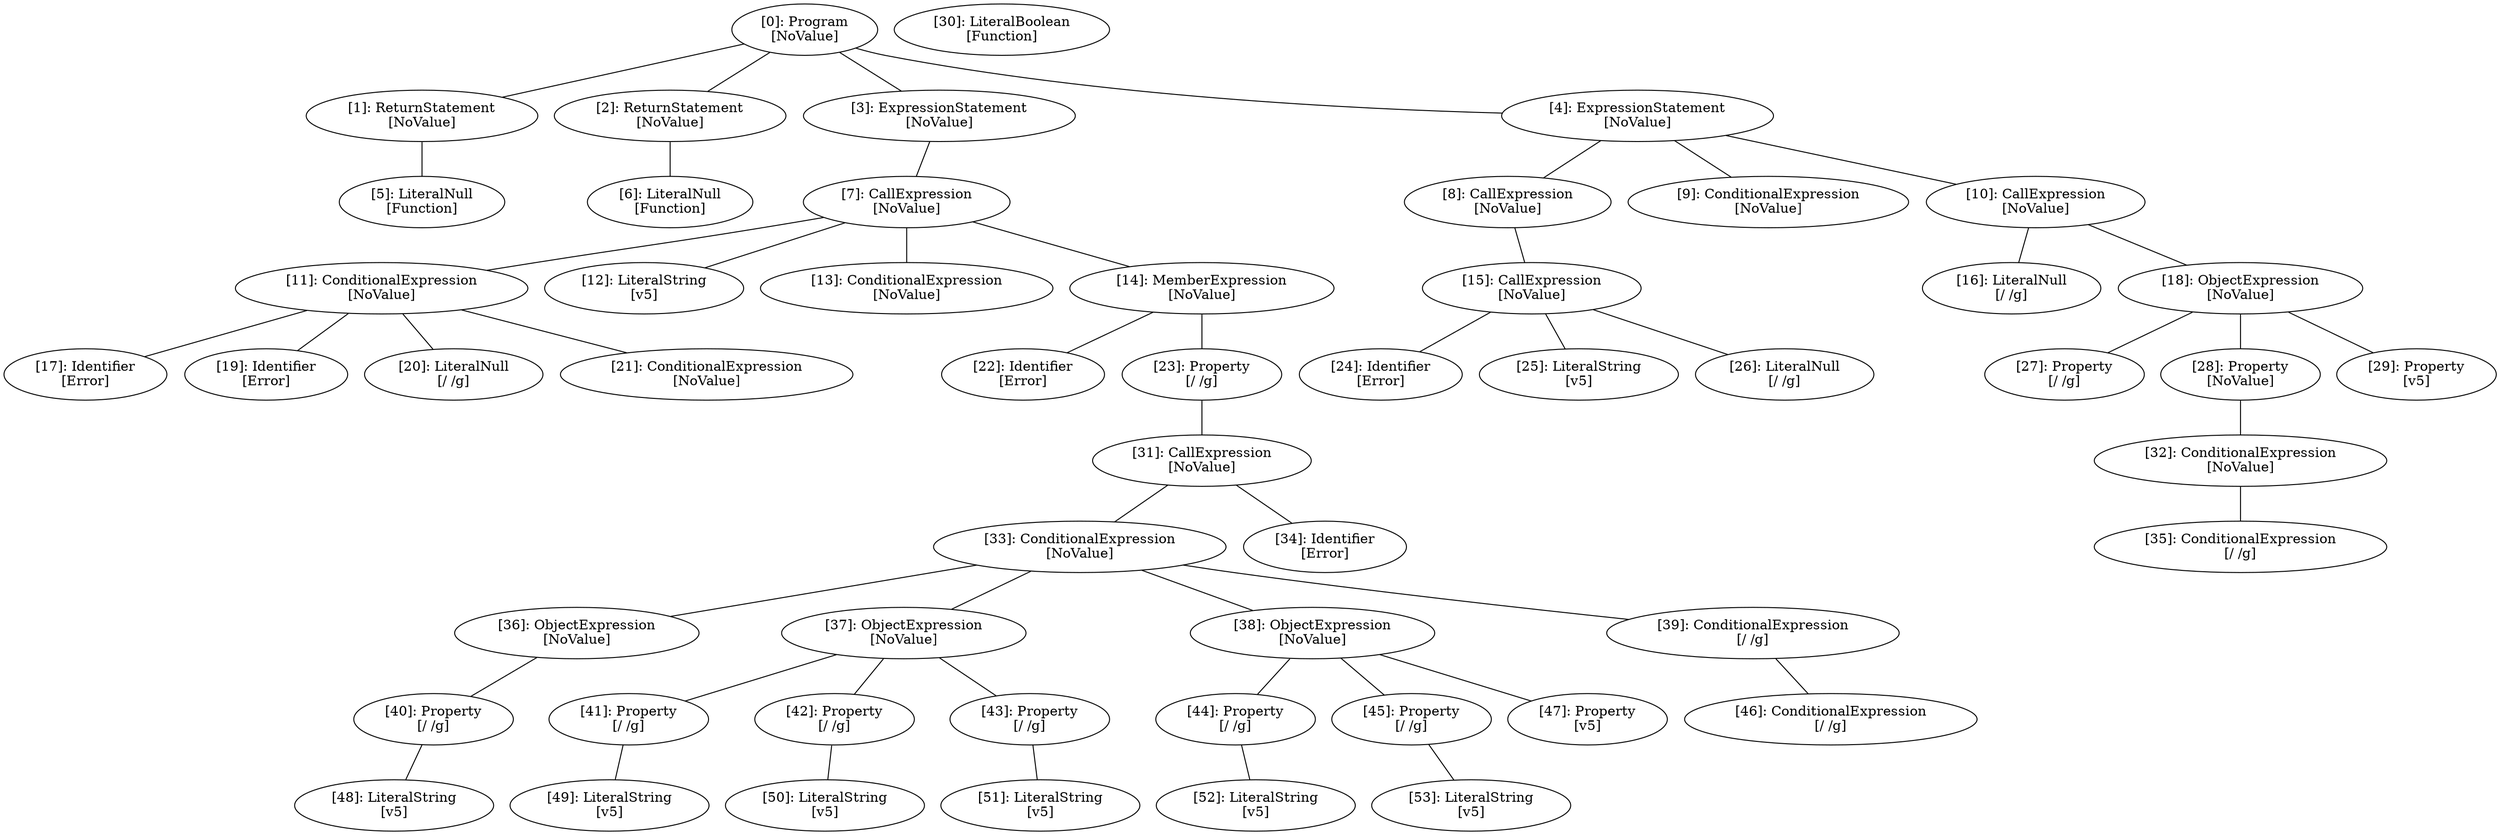 // Result
graph {
	0 [label="[0]: Program
[NoValue]"]
	1 [label="[1]: ReturnStatement
[NoValue]"]
	2 [label="[2]: ReturnStatement
[NoValue]"]
	3 [label="[3]: ExpressionStatement
[NoValue]"]
	4 [label="[4]: ExpressionStatement
[NoValue]"]
	5 [label="[5]: LiteralNull
[Function]"]
	6 [label="[6]: LiteralNull
[Function]"]
	7 [label="[7]: CallExpression
[NoValue]"]
	8 [label="[8]: CallExpression
[NoValue]"]
	9 [label="[9]: ConditionalExpression
[NoValue]"]
	10 [label="[10]: CallExpression
[NoValue]"]
	11 [label="[11]: ConditionalExpression
[NoValue]"]
	12 [label="[12]: LiteralString
[v5]"]
	13 [label="[13]: ConditionalExpression
[NoValue]"]
	14 [label="[14]: MemberExpression
[NoValue]"]
	15 [label="[15]: CallExpression
[NoValue]"]
	16 [label="[16]: LiteralNull
[/ /g]"]
	17 [label="[17]: Identifier
[Error]"]
	18 [label="[18]: ObjectExpression
[NoValue]"]
	19 [label="[19]: Identifier
[Error]"]
	20 [label="[20]: LiteralNull
[/ /g]"]
	21 [label="[21]: ConditionalExpression
[NoValue]"]
	22 [label="[22]: Identifier
[Error]"]
	23 [label="[23]: Property
[/ /g]"]
	24 [label="[24]: Identifier
[Error]"]
	25 [label="[25]: LiteralString
[v5]"]
	26 [label="[26]: LiteralNull
[/ /g]"]
	27 [label="[27]: Property
[/ /g]"]
	28 [label="[28]: Property
[NoValue]"]
	29 [label="[29]: Property
[v5]"]
	30 [label="[30]: LiteralBoolean
[Function]"]
	31 [label="[31]: CallExpression
[NoValue]"]
	32 [label="[32]: ConditionalExpression
[NoValue]"]
	33 [label="[33]: ConditionalExpression
[NoValue]"]
	34 [label="[34]: Identifier
[Error]"]
	35 [label="[35]: ConditionalExpression
[/ /g]"]
	36 [label="[36]: ObjectExpression
[NoValue]"]
	37 [label="[37]: ObjectExpression
[NoValue]"]
	38 [label="[38]: ObjectExpression
[NoValue]"]
	39 [label="[39]: ConditionalExpression
[/ /g]"]
	40 [label="[40]: Property
[/ /g]"]
	41 [label="[41]: Property
[/ /g]"]
	42 [label="[42]: Property
[/ /g]"]
	43 [label="[43]: Property
[/ /g]"]
	44 [label="[44]: Property
[/ /g]"]
	45 [label="[45]: Property
[/ /g]"]
	46 [label="[46]: ConditionalExpression
[/ /g]"]
	47 [label="[47]: Property
[v5]"]
	48 [label="[48]: LiteralString
[v5]"]
	49 [label="[49]: LiteralString
[v5]"]
	50 [label="[50]: LiteralString
[v5]"]
	51 [label="[51]: LiteralString
[v5]"]
	52 [label="[52]: LiteralString
[v5]"]
	53 [label="[53]: LiteralString
[v5]"]
	0 -- 1
	0 -- 2
	0 -- 3
	0 -- 4
	1 -- 5
	2 -- 6
	3 -- 7
	4 -- 8
	4 -- 9
	4 -- 10
	7 -- 11
	7 -- 12
	7 -- 13
	7 -- 14
	8 -- 15
	10 -- 16
	10 -- 18
	11 -- 17
	11 -- 19
	11 -- 20
	11 -- 21
	14 -- 22
	14 -- 23
	15 -- 24
	15 -- 25
	15 -- 26
	18 -- 27
	18 -- 28
	18 -- 29
	23 -- 31
	28 -- 32
	31 -- 33
	31 -- 34
	32 -- 35
	33 -- 36
	33 -- 37
	33 -- 38
	33 -- 39
	36 -- 40
	37 -- 41
	37 -- 42
	37 -- 43
	38 -- 44
	38 -- 45
	38 -- 47
	39 -- 46
	40 -- 48
	41 -- 49
	42 -- 50
	43 -- 51
	44 -- 52
	45 -- 53
}
